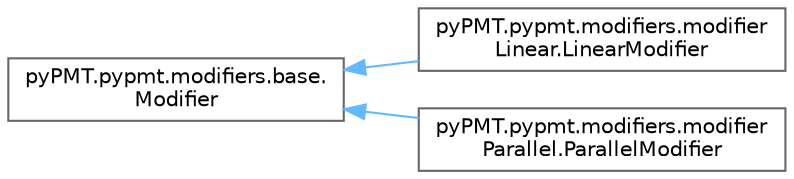 digraph "Graphical Class Hierarchy"
{
 // LATEX_PDF_SIZE
  bgcolor="transparent";
  edge [fontname=Helvetica,fontsize=10,labelfontname=Helvetica,labelfontsize=10];
  node [fontname=Helvetica,fontsize=10,shape=box,height=0.2,width=0.4];
  rankdir="LR";
  Node0 [id="Node000000",label="pyPMT.pypmt.modifiers.base.\lModifier",height=0.2,width=0.4,color="grey40", fillcolor="white", style="filled",URL="$classpyPMT_1_1pypmt_1_1modifiers_1_1base_1_1Modifier.html",tooltip=" "];
  Node0 -> Node1 [id="edge7_Node000000_Node000001",dir="back",color="steelblue1",style="solid",tooltip=" "];
  Node1 [id="Node000001",label="pyPMT.pypmt.modifiers.modifier\lLinear.LinearModifier",height=0.2,width=0.4,color="grey40", fillcolor="white", style="filled",URL="$classpyPMT_1_1pypmt_1_1modifiers_1_1modifierLinear_1_1LinearModifier.html",tooltip=" "];
  Node0 -> Node2 [id="edge8_Node000000_Node000002",dir="back",color="steelblue1",style="solid",tooltip=" "];
  Node2 [id="Node000002",label="pyPMT.pypmt.modifiers.modifier\lParallel.ParallelModifier",height=0.2,width=0.4,color="grey40", fillcolor="white", style="filled",URL="$classpyPMT_1_1pypmt_1_1modifiers_1_1modifierParallel_1_1ParallelModifier.html",tooltip=" "];
}
